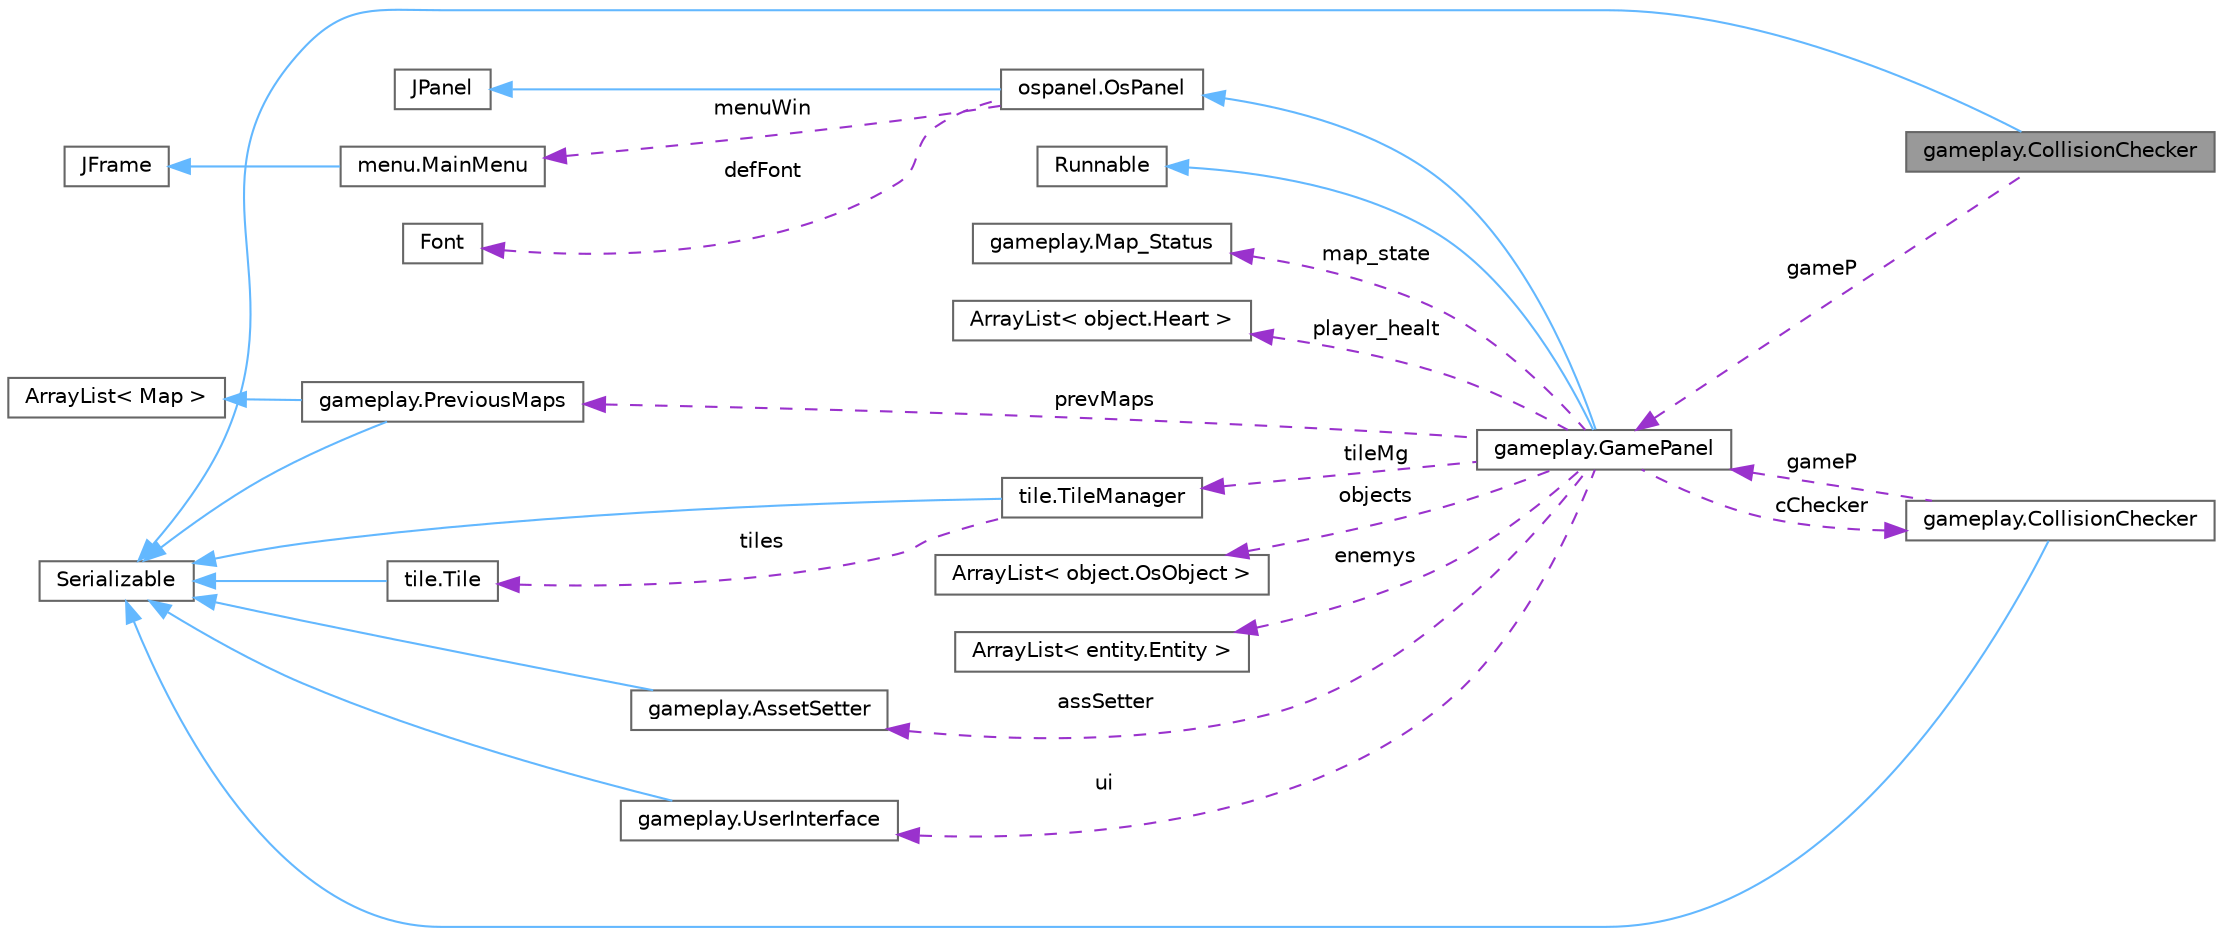 digraph "gameplay.CollisionChecker"
{
 // LATEX_PDF_SIZE
  bgcolor="transparent";
  edge [fontname=Helvetica,fontsize=10,labelfontname=Helvetica,labelfontsize=10];
  node [fontname=Helvetica,fontsize=10,shape=box,height=0.2,width=0.4];
  rankdir="LR";
  Node1 [label="gameplay.CollisionChecker",height=0.2,width=0.4,color="gray40", fillcolor="grey60", style="filled", fontcolor="black",tooltip=" "];
  Node2 -> Node1 [dir="back",color="steelblue1",style="solid"];
  Node2 [label="Serializable",height=0.2,width=0.4,color="gray40", fillcolor="white", style="filled",tooltip=" "];
  Node3 -> Node1 [dir="back",color="darkorchid3",style="dashed",label=" gameP" ];
  Node3 [label="gameplay.GamePanel",height=0.2,width=0.4,color="gray40", fillcolor="white", style="filled",URL="$classgameplay_1_1_game_panel.html",tooltip=" "];
  Node4 -> Node3 [dir="back",color="steelblue1",style="solid"];
  Node4 [label="ospanel.OsPanel",height=0.2,width=0.4,color="gray40", fillcolor="white", style="filled",URL="$classospanel_1_1_os_panel.html",tooltip=" "];
  Node5 -> Node4 [dir="back",color="steelblue1",style="solid"];
  Node5 [label="JPanel",height=0.2,width=0.4,color="gray40", fillcolor="white", style="filled",tooltip=" "];
  Node6 -> Node4 [dir="back",color="darkorchid3",style="dashed",label=" menuWin" ];
  Node6 [label="menu.MainMenu",height=0.2,width=0.4,color="gray40", fillcolor="white", style="filled",URL="$classmenu_1_1_main_menu.html",tooltip=" "];
  Node7 -> Node6 [dir="back",color="steelblue1",style="solid"];
  Node7 [label="JFrame",height=0.2,width=0.4,color="gray40", fillcolor="white", style="filled",tooltip=" "];
  Node8 -> Node4 [dir="back",color="darkorchid3",style="dashed",label=" defFont" ];
  Node8 [label="Font",height=0.2,width=0.4,color="gray40", fillcolor="white", style="filled",tooltip=" "];
  Node9 -> Node3 [dir="back",color="steelblue1",style="solid"];
  Node9 [label="Runnable",height=0.2,width=0.4,color="gray40", fillcolor="white", style="filled",tooltip=" "];
  Node10 -> Node3 [dir="back",color="darkorchid3",style="dashed",label=" map_state" ];
  Node10 [label="gameplay.Map_Status",height=0.2,width=0.4,color="gray40", fillcolor="white", style="filled",URL="$enumgameplay_1_1_map___status.html",tooltip=" "];
  Node11 -> Node3 [dir="back",color="darkorchid3",style="dashed",label=" player_healt" ];
  Node11 [label="ArrayList\< object.Heart \>",height=0.2,width=0.4,color="gray40", fillcolor="white", style="filled",tooltip=" "];
  Node12 -> Node3 [dir="back",color="darkorchid3",style="dashed",label=" prevMaps" ];
  Node12 [label="gameplay.PreviousMaps",height=0.2,width=0.4,color="gray40", fillcolor="white", style="filled",URL="$classgameplay_1_1_previous_maps.html",tooltip=" "];
  Node13 -> Node12 [dir="back",color="steelblue1",style="solid"];
  Node13 [label="ArrayList\< Map \>",height=0.2,width=0.4,color="gray40", fillcolor="white", style="filled",tooltip=" "];
  Node2 -> Node12 [dir="back",color="steelblue1",style="solid"];
  Node14 -> Node3 [dir="back",color="darkorchid3",style="dashed",label=" tileMg" ];
  Node14 [label="tile.TileManager",height=0.2,width=0.4,color="gray40", fillcolor="white", style="filled",URL="$classtile_1_1_tile_manager.html",tooltip=" "];
  Node2 -> Node14 [dir="back",color="steelblue1",style="solid"];
  Node15 -> Node14 [dir="back",color="darkorchid3",style="dashed",label=" tiles" ];
  Node15 [label="tile.Tile",height=0.2,width=0.4,color="gray40", fillcolor="white", style="filled",URL="$classtile_1_1_tile.html",tooltip=" "];
  Node2 -> Node15 [dir="back",color="steelblue1",style="solid"];
  Node16 -> Node3 [dir="back",color="darkorchid3",style="dashed",label=" cChecker" ];
  Node16 [label="gameplay.CollisionChecker",height=0.2,width=0.4,color="gray40", fillcolor="white", style="filled",URL="$classgameplay_1_1_collision_checker.html",tooltip=" "];
  Node2 -> Node16 [dir="back",color="steelblue1",style="solid"];
  Node3 -> Node16 [dir="back",color="darkorchid3",style="dashed",label=" gameP" ];
  Node17 -> Node3 [dir="back",color="darkorchid3",style="dashed",label=" objects" ];
  Node17 [label="ArrayList\< object.OsObject \>",height=0.2,width=0.4,color="gray40", fillcolor="white", style="filled",tooltip=" "];
  Node18 -> Node3 [dir="back",color="darkorchid3",style="dashed",label=" enemys" ];
  Node18 [label="ArrayList\< entity.Entity \>",height=0.2,width=0.4,color="gray40", fillcolor="white", style="filled",tooltip=" "];
  Node19 -> Node3 [dir="back",color="darkorchid3",style="dashed",label=" assSetter" ];
  Node19 [label="gameplay.AssetSetter",height=0.2,width=0.4,color="gray40", fillcolor="white", style="filled",URL="$classgameplay_1_1_asset_setter.html",tooltip=" "];
  Node2 -> Node19 [dir="back",color="steelblue1",style="solid"];
  Node20 -> Node3 [dir="back",color="darkorchid3",style="dashed",label=" ui" ];
  Node20 [label="gameplay.UserInterface",height=0.2,width=0.4,color="gray40", fillcolor="white", style="filled",URL="$classgameplay_1_1_user_interface.html",tooltip=" "];
  Node2 -> Node20 [dir="back",color="steelblue1",style="solid"];
}
